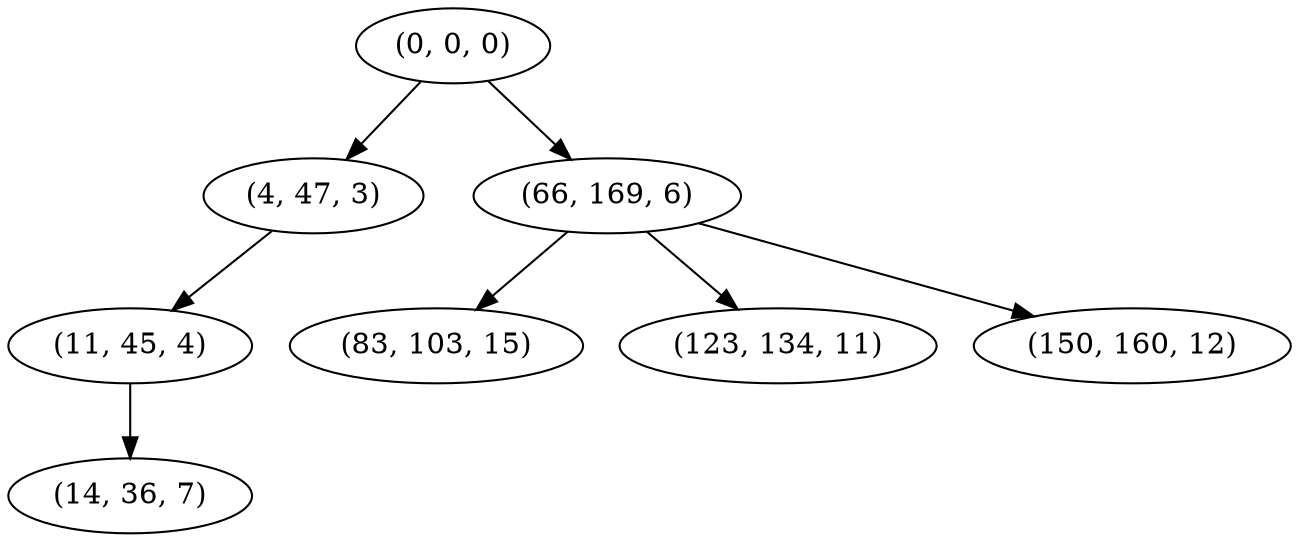digraph tree {
    "(0, 0, 0)";
    "(4, 47, 3)";
    "(11, 45, 4)";
    "(14, 36, 7)";
    "(66, 169, 6)";
    "(83, 103, 15)";
    "(123, 134, 11)";
    "(150, 160, 12)";
    "(0, 0, 0)" -> "(4, 47, 3)";
    "(0, 0, 0)" -> "(66, 169, 6)";
    "(4, 47, 3)" -> "(11, 45, 4)";
    "(11, 45, 4)" -> "(14, 36, 7)";
    "(66, 169, 6)" -> "(83, 103, 15)";
    "(66, 169, 6)" -> "(123, 134, 11)";
    "(66, 169, 6)" -> "(150, 160, 12)";
}
